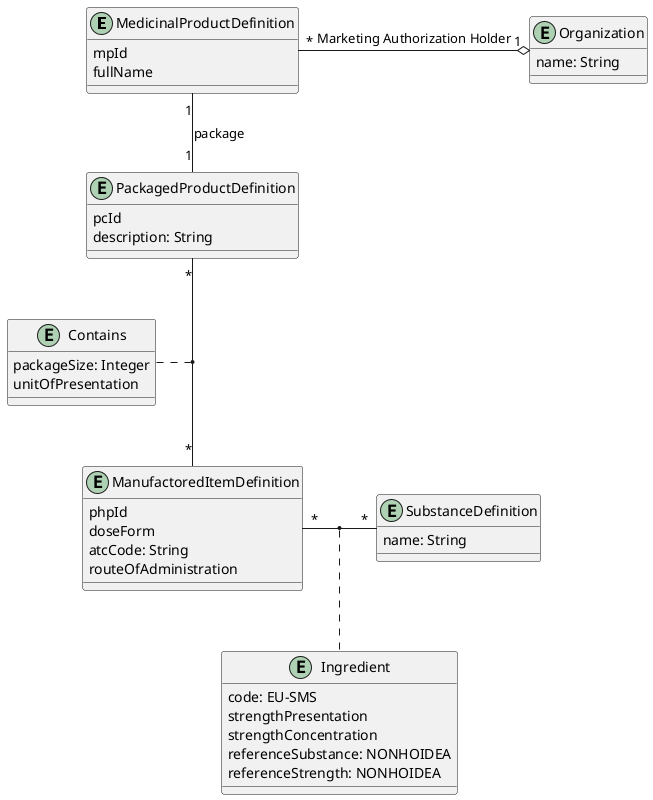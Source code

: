 @startuml

entity MedicinalProductDefinition {
    mpId
    fullName
}

entity Organization {
    name: String
}

entity PackagedProductDefinition {
    pcId
    description: String
}

entity Contains {
    packageSize: Integer
    unitOfPresentation
}

entity ManufactoredItemDefinition {
    phpId
    doseForm
    atcCode: String
    routeOfAdministration
}

entity Ingredient {
    code: EU-SMS
    strengthPresentation
    strengthConcentration
    referenceSubstance: NONHOIDEA
    referenceStrength: NONHOIDEA
}

entity SubstanceDefinition {
    name: String
}

MedicinalProductDefinition "1" -- "1" PackagedProductDefinition : package
MedicinalProductDefinition "*" -o "1" Organization : "Marketing Authorization Holder"

PackagedProductDefinition "*" -- "*" ManufactoredItemDefinition
Contains . (PackagedProductDefinition, ManufactoredItemDefinition)

ManufactoredItemDefinition "*" - "*" SubstanceDefinition
(ManufactoredItemDefinition, SubstanceDefinition) .. Ingredient

@enduml